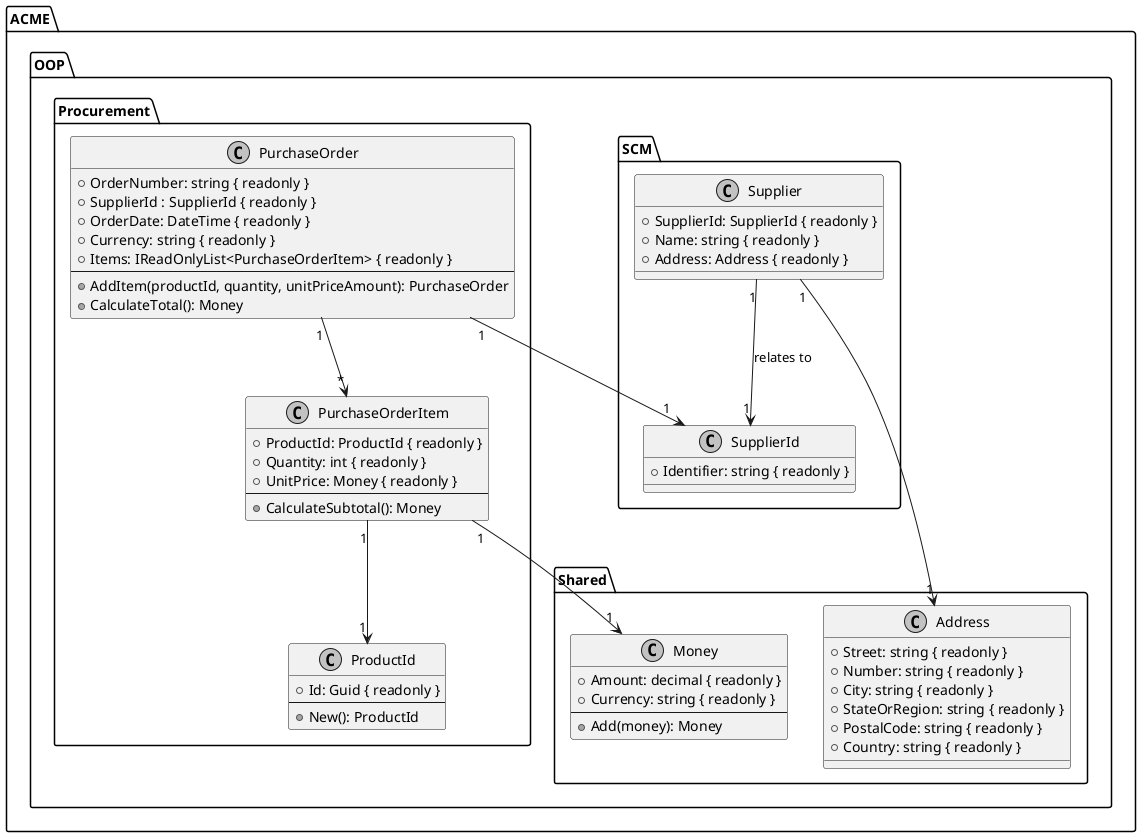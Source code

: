 @startuml
skinparam monochrome true

package "ACME.OOP.SCM" {
class "Supplier" as Supplier {
    +SupplierId: SupplierId { readonly }
    +Name: string { readonly }
    +Address: Address { readonly }
}
class "SupplierId" as SupplierId {
+Identifier: string { readonly }
}
Supplier "1" --> "1" SupplierId : relates to
}
package "ACME.OOP.Procurement" {
class "PurchaseOrder" as PO {
    +OrderNumber: string { readonly }
    +SupplierId : SupplierId { readonly }
    +OrderDate: DateTime { readonly }
    +Currency: string { readonly }
    +Items: IReadOnlyList<PurchaseOrderItem> { readonly }
    --
    +AddItem(productId, quantity, unitPriceAmount): PurchaseOrder
    +CalculateTotal(): Money
}
class "PurchaseOrderItem" as POItem {
    +ProductId: ProductId { readonly }
    +Quantity: int { readonly }
    +UnitPrice: Money { readonly }
    ---
    +CalculateSubtotal(): Money
}

class "ProductId" as ProductId {
+Id: Guid { readonly }
---
+New(): ProductId
}
PO "1" --> "1" SupplierId
PO "1" --> "*" POItem
POItem "1" --> "1" ProductId
}

package "ACME.OOP.Shared" {
class "Money" as Money {
    +Amount: decimal { readonly }
    +Currency: string { readonly }
    ---
    +Add(money): Money
}

class "Address" as Address {
    +Street: string { readonly }
    +Number: string { readonly }
    +City: string { readonly }
    +StateOrRegion: string { readonly }
    +PostalCode: string { readonly }
    +Country: string { readonly }
}
POItem "1" --> "1" Money
Supplier "1" --> "1" Address
}
}
@enduml